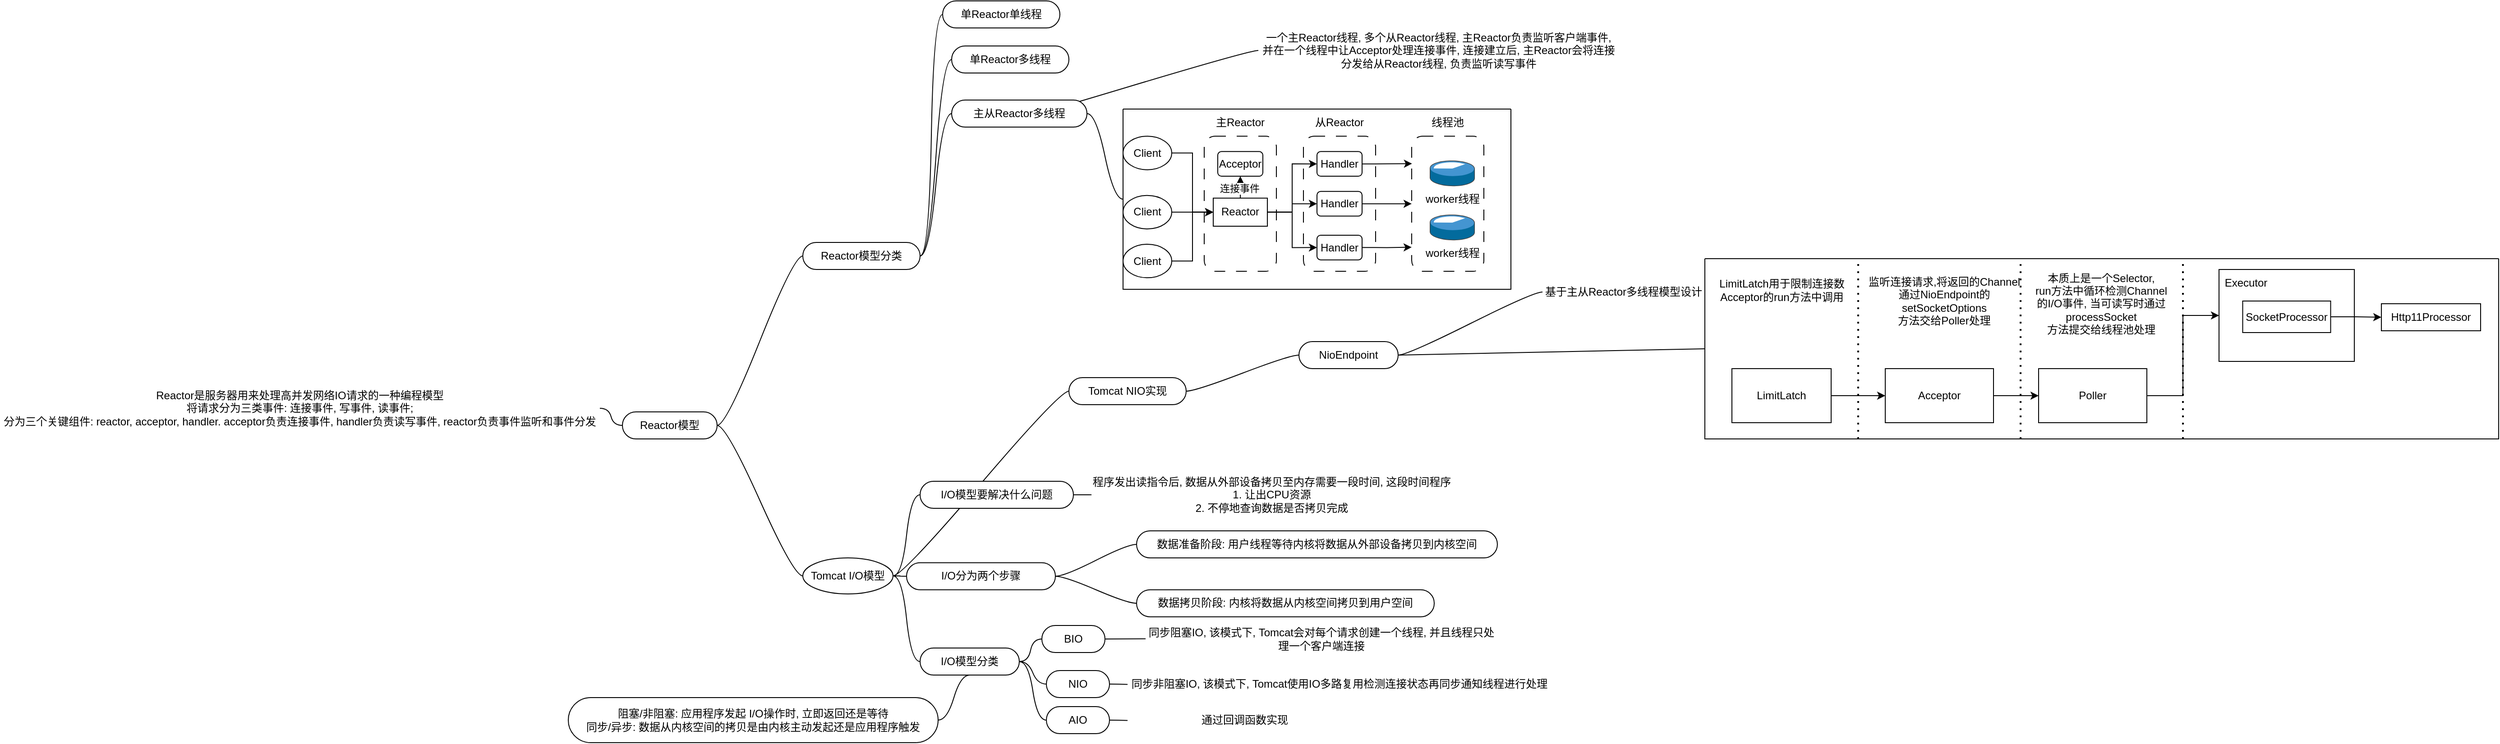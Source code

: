 <mxfile version="27.1.5">
  <diagram name="第 1 页" id="MyHQeVaPYjbIjGyFeQWu">
    <mxGraphModel dx="2393" dy="2229" grid="1" gridSize="10" guides="1" tooltips="1" connect="1" arrows="1" fold="1" page="1" pageScale="1" pageWidth="827" pageHeight="1169" math="0" shadow="0">
      <root>
        <mxCell id="0" />
        <mxCell id="1" parent="0" />
        <mxCell id="xuSHP-qnXj1r-xE_IeCr-2" style="edgeStyle=entityRelationEdgeStyle;rounded=0;orthogonalLoop=1;jettySize=auto;html=1;startArrow=none;endArrow=none;segment=10;curved=1;sourcePerimeterSpacing=0;targetPerimeterSpacing=0;exitX=1;exitY=0.5;exitDx=0;exitDy=0;" parent="1" source="xuSHP-qnXj1r-xE_IeCr-1" target="xuSHP-qnXj1r-xE_IeCr-3" edge="1">
          <mxGeometry relative="1" as="geometry">
            <mxPoint x="310" y="230" as="targetPoint" />
          </mxGeometry>
        </mxCell>
        <mxCell id="xuSHP-qnXj1r-xE_IeCr-11" style="edgeStyle=entityRelationEdgeStyle;rounded=0;orthogonalLoop=1;jettySize=auto;html=1;startArrow=none;endArrow=none;segment=10;curved=1;sourcePerimeterSpacing=0;targetPerimeterSpacing=0;exitX=1;exitY=0.5;exitDx=0;exitDy=0;" parent="1" source="xuSHP-qnXj1r-xE_IeCr-1" target="xuSHP-qnXj1r-xE_IeCr-12" edge="1">
          <mxGeometry relative="1" as="geometry">
            <mxPoint x="300" y="320.364" as="targetPoint" />
          </mxGeometry>
        </mxCell>
        <mxCell id="xuSHP-qnXj1r-xE_IeCr-19" style="edgeStyle=entityRelationEdgeStyle;rounded=0;orthogonalLoop=1;jettySize=auto;html=1;startArrow=none;endArrow=none;segment=10;curved=1;sourcePerimeterSpacing=0;targetPerimeterSpacing=0;exitX=1;exitY=0.5;exitDx=0;exitDy=0;" parent="1" source="xuSHP-qnXj1r-xE_IeCr-1" target="xuSHP-qnXj1r-xE_IeCr-20" edge="1">
          <mxGeometry relative="1" as="geometry">
            <mxPoint x="250" y="420" as="targetPoint" />
          </mxGeometry>
        </mxCell>
        <mxCell id="qg7ukpWoLZlsh_P2mvCo-1" style="edgeStyle=entityRelationEdgeStyle;rounded=0;orthogonalLoop=1;jettySize=auto;html=1;startArrow=none;endArrow=none;segment=10;curved=1;sourcePerimeterSpacing=0;targetPerimeterSpacing=0;exitX=0;exitY=0.5;exitDx=0;exitDy=0;" edge="1" parent="1" source="xuSHP-qnXj1r-xE_IeCr-1" target="qg7ukpWoLZlsh_P2mvCo-2">
          <mxGeometry relative="1" as="geometry">
            <mxPoint x="-80" y="320" as="targetPoint" />
          </mxGeometry>
        </mxCell>
        <mxCell id="qg7ukpWoLZlsh_P2mvCo-128" style="edgeStyle=entityRelationEdgeStyle;rounded=0;orthogonalLoop=1;jettySize=auto;html=1;startArrow=none;endArrow=none;segment=10;curved=1;sourcePerimeterSpacing=0;targetPerimeterSpacing=0;exitX=1;exitY=0.5;exitDx=0;exitDy=0;" edge="1" parent="1" source="xuSHP-qnXj1r-xE_IeCr-1" target="qg7ukpWoLZlsh_P2mvCo-129">
          <mxGeometry relative="1" as="geometry">
            <mxPoint x="240.0" y="40" as="targetPoint" />
          </mxGeometry>
        </mxCell>
        <mxCell id="xuSHP-qnXj1r-xE_IeCr-1" value="Tomcat I/O模型" style="ellipse;whiteSpace=wrap;html=1;align=center;newEdgeStyle={&quot;edgeStyle&quot;:&quot;entityRelationEdgeStyle&quot;,&quot;startArrow&quot;:&quot;none&quot;,&quot;endArrow&quot;:&quot;none&quot;,&quot;segment&quot;:10,&quot;curved&quot;:1,&quot;sourcePerimeterSpacing&quot;:0,&quot;targetPerimeterSpacing&quot;:0};treeFolding=1;treeMoving=1;" parent="1" vertex="1">
          <mxGeometry x="120" y="300" width="100" height="40" as="geometry" />
        </mxCell>
        <mxCell id="xuSHP-qnXj1r-xE_IeCr-4" style="edgeStyle=entityRelationEdgeStyle;rounded=0;orthogonalLoop=1;jettySize=auto;html=1;startArrow=none;endArrow=none;segment=10;curved=1;sourcePerimeterSpacing=0;targetPerimeterSpacing=0;exitX=1;exitY=0.5;exitDx=0;exitDy=0;" parent="1" source="xuSHP-qnXj1r-xE_IeCr-3" target="xuSHP-qnXj1r-xE_IeCr-8" edge="1">
          <mxGeometry relative="1" as="geometry">
            <mxPoint x="460" y="230.004" as="targetPoint" />
          </mxGeometry>
        </mxCell>
        <mxCell id="xuSHP-qnXj1r-xE_IeCr-3" value="I/O模型要解决什么问题" style="whiteSpace=wrap;html=1;rounded=1;arcSize=50;align=center;verticalAlign=middle;strokeWidth=1;autosize=1;spacing=4;treeFolding=1;treeMoving=1;newEdgeStyle={&quot;edgeStyle&quot;:&quot;entityRelationEdgeStyle&quot;,&quot;startArrow&quot;:&quot;none&quot;,&quot;endArrow&quot;:&quot;none&quot;,&quot;segment&quot;:10,&quot;curved&quot;:1,&quot;sourcePerimeterSpacing&quot;:0,&quot;targetPerimeterSpacing&quot;:0};" parent="1" vertex="1">
          <mxGeometry x="250" y="215" width="170" height="30" as="geometry" />
        </mxCell>
        <mxCell id="xuSHP-qnXj1r-xE_IeCr-8" value="程序发出读指令后, 数据从外部设备拷贝至内存需要一段时间, 这段时间程序&lt;div&gt;1. 让出CPU资源&lt;/div&gt;&lt;div&gt;2. 不停地查询数据是否拷贝完成&lt;/div&gt;" style="text;html=1;align=center;verticalAlign=middle;whiteSpace=wrap;rounded=0;" parent="1" vertex="1">
          <mxGeometry x="440" y="212.5" width="400" height="35" as="geometry" />
        </mxCell>
        <mxCell id="xuSHP-qnXj1r-xE_IeCr-13" style="edgeStyle=entityRelationEdgeStyle;rounded=0;orthogonalLoop=1;jettySize=auto;html=1;startArrow=none;endArrow=none;segment=10;curved=1;sourcePerimeterSpacing=0;targetPerimeterSpacing=0;exitX=1;exitY=0.5;exitDx=0;exitDy=0;" parent="1" source="xuSHP-qnXj1r-xE_IeCr-12" target="xuSHP-qnXj1r-xE_IeCr-14" edge="1">
          <mxGeometry relative="1" as="geometry">
            <mxPoint x="470" y="290" as="targetPoint" />
          </mxGeometry>
        </mxCell>
        <mxCell id="xuSHP-qnXj1r-xE_IeCr-15" style="edgeStyle=entityRelationEdgeStyle;rounded=0;orthogonalLoop=1;jettySize=auto;html=1;startArrow=none;endArrow=none;segment=10;curved=1;sourcePerimeterSpacing=0;targetPerimeterSpacing=0;exitX=1;exitY=0.5;exitDx=0;exitDy=0;" parent="1" source="xuSHP-qnXj1r-xE_IeCr-12" target="xuSHP-qnXj1r-xE_IeCr-16" edge="1">
          <mxGeometry relative="1" as="geometry">
            <mxPoint x="490" y="350" as="targetPoint" />
          </mxGeometry>
        </mxCell>
        <mxCell id="xuSHP-qnXj1r-xE_IeCr-12" value="I/O分为两个步骤" style="whiteSpace=wrap;html=1;rounded=1;arcSize=50;align=center;verticalAlign=middle;strokeWidth=1;autosize=1;spacing=4;treeFolding=1;treeMoving=1;newEdgeStyle={&quot;edgeStyle&quot;:&quot;entityRelationEdgeStyle&quot;,&quot;startArrow&quot;:&quot;none&quot;,&quot;endArrow&quot;:&quot;none&quot;,&quot;segment&quot;:10,&quot;curved&quot;:1,&quot;sourcePerimeterSpacing&quot;:0,&quot;targetPerimeterSpacing&quot;:0};" parent="1" vertex="1">
          <mxGeometry x="235" y="305.36" width="165" height="30" as="geometry" />
        </mxCell>
        <mxCell id="xuSHP-qnXj1r-xE_IeCr-14" value="数据准备阶段: 用户线程等待内核将数据从外部设备拷贝到内核空间" style="whiteSpace=wrap;html=1;rounded=1;arcSize=50;align=center;verticalAlign=middle;strokeWidth=1;autosize=1;spacing=4;treeFolding=1;treeMoving=1;newEdgeStyle={&quot;edgeStyle&quot;:&quot;entityRelationEdgeStyle&quot;,&quot;startArrow&quot;:&quot;none&quot;,&quot;endArrow&quot;:&quot;none&quot;,&quot;segment&quot;:10,&quot;curved&quot;:1,&quot;sourcePerimeterSpacing&quot;:0,&quot;targetPerimeterSpacing&quot;:0};" parent="1" vertex="1">
          <mxGeometry x="490" y="270" width="400" height="30" as="geometry" />
        </mxCell>
        <mxCell id="xuSHP-qnXj1r-xE_IeCr-16" value="数据拷贝阶段: 内核将数据从内核空间拷贝到用户空间" style="whiteSpace=wrap;html=1;rounded=1;arcSize=50;align=center;verticalAlign=middle;strokeWidth=1;autosize=1;spacing=4;treeFolding=1;treeMoving=1;newEdgeStyle={&quot;edgeStyle&quot;:&quot;entityRelationEdgeStyle&quot;,&quot;startArrow&quot;:&quot;none&quot;,&quot;endArrow&quot;:&quot;none&quot;,&quot;segment&quot;:10,&quot;curved&quot;:1,&quot;sourcePerimeterSpacing&quot;:0,&quot;targetPerimeterSpacing&quot;:0};" parent="1" vertex="1">
          <mxGeometry x="490" y="335.36" width="330" height="30" as="geometry" />
        </mxCell>
        <mxCell id="xuSHP-qnXj1r-xE_IeCr-21" style="edgeStyle=entityRelationEdgeStyle;rounded=0;orthogonalLoop=1;jettySize=auto;html=1;startArrow=none;endArrow=none;segment=10;curved=1;sourcePerimeterSpacing=0;targetPerimeterSpacing=0;exitX=1;exitY=0.5;exitDx=0;exitDy=0;" parent="1" source="xuSHP-qnXj1r-xE_IeCr-20" target="xuSHP-qnXj1r-xE_IeCr-22" edge="1">
          <mxGeometry relative="1" as="geometry">
            <mxPoint x="420" y="390" as="targetPoint" />
          </mxGeometry>
        </mxCell>
        <mxCell id="xuSHP-qnXj1r-xE_IeCr-23" style="edgeStyle=entityRelationEdgeStyle;rounded=0;orthogonalLoop=1;jettySize=auto;html=1;startArrow=none;endArrow=none;segment=10;curved=1;sourcePerimeterSpacing=0;targetPerimeterSpacing=0;exitX=1;exitY=0.5;exitDx=0;exitDy=0;" parent="1" source="xuSHP-qnXj1r-xE_IeCr-20" target="xuSHP-qnXj1r-xE_IeCr-24" edge="1">
          <mxGeometry relative="1" as="geometry">
            <mxPoint x="390" y="440" as="targetPoint" />
          </mxGeometry>
        </mxCell>
        <mxCell id="xuSHP-qnXj1r-xE_IeCr-25" style="edgeStyle=entityRelationEdgeStyle;rounded=0;orthogonalLoop=1;jettySize=auto;html=1;startArrow=none;endArrow=none;segment=10;curved=1;sourcePerimeterSpacing=0;targetPerimeterSpacing=0;exitX=1;exitY=0.5;exitDx=0;exitDy=0;" parent="1" source="xuSHP-qnXj1r-xE_IeCr-20" target="xuSHP-qnXj1r-xE_IeCr-26" edge="1">
          <mxGeometry relative="1" as="geometry">
            <mxPoint x="400" y="480" as="targetPoint" />
          </mxGeometry>
        </mxCell>
        <mxCell id="xuSHP-qnXj1r-xE_IeCr-29" style="edgeStyle=entityRelationEdgeStyle;rounded=0;orthogonalLoop=1;jettySize=auto;html=1;startArrow=none;endArrow=none;segment=10;curved=1;sourcePerimeterSpacing=0;targetPerimeterSpacing=0;exitX=0.5;exitY=1;exitDx=0;exitDy=0;" parent="1" source="xuSHP-qnXj1r-xE_IeCr-20" target="xuSHP-qnXj1r-xE_IeCr-30" edge="1">
          <mxGeometry relative="1" as="geometry">
            <mxPoint x="340" y="490" as="targetPoint" />
          </mxGeometry>
        </mxCell>
        <mxCell id="xuSHP-qnXj1r-xE_IeCr-20" value="I/O模型分类" style="whiteSpace=wrap;html=1;rounded=1;arcSize=50;align=center;verticalAlign=middle;strokeWidth=1;autosize=1;spacing=4;treeFolding=1;treeMoving=1;newEdgeStyle={&quot;edgeStyle&quot;:&quot;entityRelationEdgeStyle&quot;,&quot;startArrow&quot;:&quot;none&quot;,&quot;endArrow&quot;:&quot;none&quot;,&quot;segment&quot;:10,&quot;curved&quot;:1,&quot;sourcePerimeterSpacing&quot;:0,&quot;targetPerimeterSpacing&quot;:0};" parent="1" vertex="1">
          <mxGeometry x="250" y="400" width="110" height="30" as="geometry" />
        </mxCell>
        <mxCell id="xuSHP-qnXj1r-xE_IeCr-27" style="edgeStyle=entityRelationEdgeStyle;rounded=0;orthogonalLoop=1;jettySize=auto;html=1;startArrow=none;endArrow=none;segment=10;curved=1;sourcePerimeterSpacing=0;targetPerimeterSpacing=0;exitX=1;exitY=0.5;exitDx=0;exitDy=0;" parent="1" source="xuSHP-qnXj1r-xE_IeCr-22" target="xuSHP-qnXj1r-xE_IeCr-28" edge="1">
          <mxGeometry relative="1" as="geometry">
            <mxPoint x="530" y="389.778" as="targetPoint" />
          </mxGeometry>
        </mxCell>
        <mxCell id="xuSHP-qnXj1r-xE_IeCr-22" value="BIO" style="whiteSpace=wrap;html=1;rounded=1;arcSize=50;align=center;verticalAlign=middle;strokeWidth=1;autosize=1;spacing=4;treeFolding=1;treeMoving=1;newEdgeStyle={&quot;edgeStyle&quot;:&quot;entityRelationEdgeStyle&quot;,&quot;startArrow&quot;:&quot;none&quot;,&quot;endArrow&quot;:&quot;none&quot;,&quot;segment&quot;:10,&quot;curved&quot;:1,&quot;sourcePerimeterSpacing&quot;:0,&quot;targetPerimeterSpacing&quot;:0};" parent="1" vertex="1">
          <mxGeometry x="385" y="375" width="70" height="30" as="geometry" />
        </mxCell>
        <mxCell id="xuSHP-qnXj1r-xE_IeCr-31" style="edgeStyle=entityRelationEdgeStyle;rounded=0;orthogonalLoop=1;jettySize=auto;html=1;startArrow=none;endArrow=none;segment=10;curved=1;sourcePerimeterSpacing=0;targetPerimeterSpacing=0;exitX=1;exitY=0.5;exitDx=0;exitDy=0;" parent="1" source="xuSHP-qnXj1r-xE_IeCr-24" target="xuSHP-qnXj1r-xE_IeCr-32" edge="1">
          <mxGeometry relative="1" as="geometry">
            <mxPoint x="510" y="440.364" as="targetPoint" />
          </mxGeometry>
        </mxCell>
        <mxCell id="xuSHP-qnXj1r-xE_IeCr-24" value="NIO" style="whiteSpace=wrap;html=1;rounded=1;arcSize=50;align=center;verticalAlign=middle;strokeWidth=1;autosize=1;spacing=4;treeFolding=1;treeMoving=1;newEdgeStyle={&quot;edgeStyle&quot;:&quot;entityRelationEdgeStyle&quot;,&quot;startArrow&quot;:&quot;none&quot;,&quot;endArrow&quot;:&quot;none&quot;,&quot;segment&quot;:10,&quot;curved&quot;:1,&quot;sourcePerimeterSpacing&quot;:0,&quot;targetPerimeterSpacing&quot;:0};" parent="1" vertex="1">
          <mxGeometry x="390" y="425" width="70" height="30" as="geometry" />
        </mxCell>
        <mxCell id="xuSHP-qnXj1r-xE_IeCr-33" style="edgeStyle=entityRelationEdgeStyle;rounded=0;orthogonalLoop=1;jettySize=auto;html=1;startArrow=none;endArrow=none;segment=10;curved=1;sourcePerimeterSpacing=0;targetPerimeterSpacing=0;exitX=1;exitY=0.5;exitDx=0;exitDy=0;" parent="1" source="xuSHP-qnXj1r-xE_IeCr-26" target="xuSHP-qnXj1r-xE_IeCr-34" edge="1">
          <mxGeometry relative="1" as="geometry">
            <mxPoint x="510" y="480.364" as="targetPoint" />
          </mxGeometry>
        </mxCell>
        <mxCell id="xuSHP-qnXj1r-xE_IeCr-26" value="AIO" style="whiteSpace=wrap;html=1;rounded=1;arcSize=50;align=center;verticalAlign=middle;strokeWidth=1;autosize=1;spacing=4;treeFolding=1;treeMoving=1;newEdgeStyle={&quot;edgeStyle&quot;:&quot;entityRelationEdgeStyle&quot;,&quot;startArrow&quot;:&quot;none&quot;,&quot;endArrow&quot;:&quot;none&quot;,&quot;segment&quot;:10,&quot;curved&quot;:1,&quot;sourcePerimeterSpacing&quot;:0,&quot;targetPerimeterSpacing&quot;:0};" parent="1" vertex="1">
          <mxGeometry x="390" y="465" width="70" height="30" as="geometry" />
        </mxCell>
        <mxCell id="xuSHP-qnXj1r-xE_IeCr-28" value="同步阻塞IO, 该模式下, Tomcat会对每个请求创建一个线程, 并且线程只处理一个客户端连接" style="text;html=1;align=center;verticalAlign=middle;whiteSpace=wrap;rounded=0;" parent="1" vertex="1">
          <mxGeometry x="500" y="374.78" width="390" height="30" as="geometry" />
        </mxCell>
        <mxCell id="xuSHP-qnXj1r-xE_IeCr-30" value="阻塞/非阻塞: 应用程序发起 I/O操作时, 立即返回还是等待&lt;div&gt;同步/异步: 数据从内核空间的拷贝是由内核主动发起还是应用程序触发&lt;/div&gt;" style="whiteSpace=wrap;html=1;rounded=1;arcSize=50;align=center;verticalAlign=middle;strokeWidth=1;autosize=1;spacing=4;treeFolding=1;treeMoving=1;newEdgeStyle={&quot;edgeStyle&quot;:&quot;entityRelationEdgeStyle&quot;,&quot;startArrow&quot;:&quot;none&quot;,&quot;endArrow&quot;:&quot;none&quot;,&quot;segment&quot;:10,&quot;curved&quot;:1,&quot;sourcePerimeterSpacing&quot;:0,&quot;targetPerimeterSpacing&quot;:0};" parent="1" vertex="1">
          <mxGeometry x="-140" y="455" width="410" height="50" as="geometry" />
        </mxCell>
        <mxCell id="xuSHP-qnXj1r-xE_IeCr-32" value="同步非阻塞IO, 该模式下, Tomcat使用IO多路复用检测连接状态再同步通知线程进行处理" style="text;html=1;align=center;verticalAlign=middle;whiteSpace=wrap;rounded=0;" parent="1" vertex="1">
          <mxGeometry x="480" y="425.36" width="470" height="30" as="geometry" />
        </mxCell>
        <mxCell id="xuSHP-qnXj1r-xE_IeCr-34" value="通过回调函数实现" style="text;html=1;align=center;verticalAlign=middle;whiteSpace=wrap;rounded=0;" parent="1" vertex="1">
          <mxGeometry x="480" y="465.36" width="260" height="30" as="geometry" />
        </mxCell>
        <mxCell id="qg7ukpWoLZlsh_P2mvCo-5" style="edgeStyle=entityRelationEdgeStyle;rounded=0;orthogonalLoop=1;jettySize=auto;html=1;startArrow=none;endArrow=none;segment=10;curved=1;sourcePerimeterSpacing=0;targetPerimeterSpacing=0;exitX=0;exitY=0.5;exitDx=0;exitDy=0;" edge="1" parent="1" source="qg7ukpWoLZlsh_P2mvCo-2" target="qg7ukpWoLZlsh_P2mvCo-7">
          <mxGeometry relative="1" as="geometry">
            <mxPoint x="-135" y="153" as="targetPoint" />
          </mxGeometry>
        </mxCell>
        <mxCell id="qg7ukpWoLZlsh_P2mvCo-11" style="edgeStyle=entityRelationEdgeStyle;rounded=0;orthogonalLoop=1;jettySize=auto;html=1;startArrow=none;endArrow=none;segment=10;curved=1;sourcePerimeterSpacing=0;targetPerimeterSpacing=0;exitX=1;exitY=0.5;exitDx=0;exitDy=0;" edge="1" parent="1" source="qg7ukpWoLZlsh_P2mvCo-2" target="qg7ukpWoLZlsh_P2mvCo-12">
          <mxGeometry relative="1" as="geometry">
            <mxPoint x="80" y="90" as="targetPoint" />
          </mxGeometry>
        </mxCell>
        <mxCell id="qg7ukpWoLZlsh_P2mvCo-2" value="Reactor模型" style="whiteSpace=wrap;html=1;rounded=1;arcSize=50;align=center;verticalAlign=middle;strokeWidth=1;autosize=1;spacing=4;treeFolding=1;treeMoving=1;newEdgeStyle={&quot;edgeStyle&quot;:&quot;entityRelationEdgeStyle&quot;,&quot;startArrow&quot;:&quot;none&quot;,&quot;endArrow&quot;:&quot;none&quot;,&quot;segment&quot;:10,&quot;curved&quot;:1,&quot;sourcePerimeterSpacing&quot;:0,&quot;targetPerimeterSpacing&quot;:0};" vertex="1" parent="1">
          <mxGeometry x="-80" y="138" width="105" height="30" as="geometry" />
        </mxCell>
        <mxCell id="qg7ukpWoLZlsh_P2mvCo-7" value="Reactor是服务器用来处理高并发网络IO请求的一种编程模型&lt;div&gt;将请求分为三类事件: 连接事件, 写事件, 读事件;&lt;/div&gt;&lt;div&gt;分为三个关键组件: reactor, acceptor, handler. acceptor负责连接事件, handler负责读写事件, reactor负责事件监听和事件分发&lt;/div&gt;" style="text;html=1;align=center;verticalAlign=middle;whiteSpace=wrap;rounded=0;" vertex="1" parent="1">
          <mxGeometry x="-770" y="100" width="665" height="68" as="geometry" />
        </mxCell>
        <mxCell id="qg7ukpWoLZlsh_P2mvCo-13" style="edgeStyle=entityRelationEdgeStyle;rounded=0;orthogonalLoop=1;jettySize=auto;html=1;startArrow=none;endArrow=none;segment=10;curved=1;sourcePerimeterSpacing=0;targetPerimeterSpacing=0;exitX=1;exitY=0.5;exitDx=0;exitDy=0;" edge="1" parent="1" source="qg7ukpWoLZlsh_P2mvCo-12" target="qg7ukpWoLZlsh_P2mvCo-14">
          <mxGeometry relative="1" as="geometry">
            <mxPoint x="295" y="-98" as="targetPoint" />
          </mxGeometry>
        </mxCell>
        <mxCell id="qg7ukpWoLZlsh_P2mvCo-34" style="edgeStyle=entityRelationEdgeStyle;rounded=0;orthogonalLoop=1;jettySize=auto;html=1;startArrow=none;endArrow=none;segment=10;curved=1;sourcePerimeterSpacing=0;targetPerimeterSpacing=0;exitX=1;exitY=0.5;exitDx=0;exitDy=0;" edge="1" parent="1" source="qg7ukpWoLZlsh_P2mvCo-12" target="qg7ukpWoLZlsh_P2mvCo-35">
          <mxGeometry relative="1" as="geometry">
            <mxPoint x="315" y="-158" as="targetPoint" />
          </mxGeometry>
        </mxCell>
        <mxCell id="qg7ukpWoLZlsh_P2mvCo-84" style="edgeStyle=entityRelationEdgeStyle;rounded=0;orthogonalLoop=1;jettySize=auto;html=1;startArrow=none;endArrow=none;segment=10;curved=1;sourcePerimeterSpacing=0;targetPerimeterSpacing=0;exitX=1;exitY=0.5;exitDx=0;exitDy=0;" edge="1" parent="1" source="qg7ukpWoLZlsh_P2mvCo-12" target="qg7ukpWoLZlsh_P2mvCo-85">
          <mxGeometry relative="1" as="geometry">
            <mxPoint x="295" y="-108" as="targetPoint" />
          </mxGeometry>
        </mxCell>
        <mxCell id="qg7ukpWoLZlsh_P2mvCo-12" value="Reactor模型分类" style="whiteSpace=wrap;html=1;rounded=1;arcSize=50;align=center;verticalAlign=middle;strokeWidth=1;autosize=1;spacing=4;treeFolding=1;treeMoving=1;newEdgeStyle={&quot;edgeStyle&quot;:&quot;entityRelationEdgeStyle&quot;,&quot;startArrow&quot;:&quot;none&quot;,&quot;endArrow&quot;:&quot;none&quot;,&quot;segment&quot;:10,&quot;curved&quot;:1,&quot;sourcePerimeterSpacing&quot;:0,&quot;targetPerimeterSpacing&quot;:0};" vertex="1" parent="1">
          <mxGeometry x="120" y="-50" width="130" height="30" as="geometry" />
        </mxCell>
        <mxCell id="qg7ukpWoLZlsh_P2mvCo-15" style="edgeStyle=entityRelationEdgeStyle;rounded=0;orthogonalLoop=1;jettySize=auto;html=1;startArrow=none;endArrow=none;segment=10;curved=1;sourcePerimeterSpacing=0;targetPerimeterSpacing=0;exitX=1;exitY=0.5;exitDx=0;exitDy=0;" edge="1" parent="1" source="qg7ukpWoLZlsh_P2mvCo-14" target="qg7ukpWoLZlsh_P2mvCo-16" visible="0">
          <mxGeometry relative="1" as="geometry">
            <mxPoint x="545" y="-173" as="targetPoint" />
          </mxGeometry>
        </mxCell>
        <mxCell id="qg7ukpWoLZlsh_P2mvCo-14" value="单Reactor单线程" style="whiteSpace=wrap;html=1;rounded=1;arcSize=50;align=center;verticalAlign=middle;strokeWidth=1;autosize=1;spacing=4;treeFolding=1;treeMoving=1;newEdgeStyle={&quot;edgeStyle&quot;:&quot;entityRelationEdgeStyle&quot;,&quot;startArrow&quot;:&quot;none&quot;,&quot;endArrow&quot;:&quot;none&quot;,&quot;segment&quot;:10,&quot;curved&quot;:1,&quot;sourcePerimeterSpacing&quot;:0,&quot;targetPerimeterSpacing&quot;:0};" vertex="1" collapsed="1" parent="1">
          <mxGeometry x="275" y="-318" width="130" height="30" as="geometry" />
        </mxCell>
        <mxCell id="qg7ukpWoLZlsh_P2mvCo-16" value="" style="rounded=0;whiteSpace=wrap;html=1;container=1;" vertex="1" visible="0" parent="1">
          <mxGeometry x="454" y="-498" width="570" height="165" as="geometry">
            <mxRectangle x="389" y="-290" width="50" height="40" as="alternateBounds" />
          </mxGeometry>
        </mxCell>
        <mxCell id="qg7ukpWoLZlsh_P2mvCo-22" style="edgeStyle=orthogonalEdgeStyle;rounded=0;orthogonalLoop=1;jettySize=auto;html=1;exitX=1;exitY=0.5;exitDx=0;exitDy=0;entryX=0;entryY=0.5;entryDx=0;entryDy=0;" edge="1" parent="qg7ukpWoLZlsh_P2mvCo-16" source="qg7ukpWoLZlsh_P2mvCo-18" target="qg7ukpWoLZlsh_P2mvCo-21">
          <mxGeometry relative="1" as="geometry" />
        </mxCell>
        <mxCell id="qg7ukpWoLZlsh_P2mvCo-18" value="Client" style="ellipse;whiteSpace=wrap;html=1;" vertex="1" parent="qg7ukpWoLZlsh_P2mvCo-16">
          <mxGeometry x="38.386" y="15" width="89.568" height="35" as="geometry" />
        </mxCell>
        <mxCell id="qg7ukpWoLZlsh_P2mvCo-23" style="edgeStyle=orthogonalEdgeStyle;rounded=0;orthogonalLoop=1;jettySize=auto;html=1;exitX=1;exitY=0.5;exitDx=0;exitDy=0;entryX=0;entryY=0.5;entryDx=0;entryDy=0;" edge="1" parent="qg7ukpWoLZlsh_P2mvCo-16" source="qg7ukpWoLZlsh_P2mvCo-19" target="qg7ukpWoLZlsh_P2mvCo-21">
          <mxGeometry relative="1" as="geometry">
            <mxPoint x="199.609" y="80" as="targetPoint" />
          </mxGeometry>
        </mxCell>
        <mxCell id="qg7ukpWoLZlsh_P2mvCo-19" value="Client" style="ellipse;whiteSpace=wrap;html=1;" vertex="1" parent="qg7ukpWoLZlsh_P2mvCo-16">
          <mxGeometry x="38.386" y="70" width="89.568" height="35" as="geometry" />
        </mxCell>
        <mxCell id="qg7ukpWoLZlsh_P2mvCo-24" style="edgeStyle=orthogonalEdgeStyle;rounded=0;orthogonalLoop=1;jettySize=auto;html=1;exitX=1;exitY=0.5;exitDx=0;exitDy=0;entryX=0;entryY=0.5;entryDx=0;entryDy=0;" edge="1" parent="qg7ukpWoLZlsh_P2mvCo-16" source="qg7ukpWoLZlsh_P2mvCo-20" target="qg7ukpWoLZlsh_P2mvCo-21">
          <mxGeometry relative="1" as="geometry" />
        </mxCell>
        <mxCell id="qg7ukpWoLZlsh_P2mvCo-20" value="Client" style="ellipse;whiteSpace=wrap;html=1;" vertex="1" parent="qg7ukpWoLZlsh_P2mvCo-16">
          <mxGeometry x="38.386" y="120" width="89.568" height="35" as="geometry" />
        </mxCell>
        <mxCell id="qg7ukpWoLZlsh_P2mvCo-28" value="连接事件" style="edgeStyle=orthogonalEdgeStyle;rounded=0;orthogonalLoop=1;jettySize=auto;html=1;exitX=1;exitY=0.5;exitDx=0;exitDy=0;entryX=0;entryY=0.5;entryDx=0;entryDy=0;" edge="1" parent="qg7ukpWoLZlsh_P2mvCo-16" source="qg7ukpWoLZlsh_P2mvCo-21" target="qg7ukpWoLZlsh_P2mvCo-25">
          <mxGeometry relative="1" as="geometry" />
        </mxCell>
        <mxCell id="qg7ukpWoLZlsh_P2mvCo-29" style="edgeStyle=orthogonalEdgeStyle;rounded=0;orthogonalLoop=1;jettySize=auto;html=1;exitX=1;exitY=0.5;exitDx=0;exitDy=0;entryX=0;entryY=0.5;entryDx=0;entryDy=0;" edge="1" parent="qg7ukpWoLZlsh_P2mvCo-16" source="qg7ukpWoLZlsh_P2mvCo-21" target="qg7ukpWoLZlsh_P2mvCo-26">
          <mxGeometry relative="1" as="geometry" />
        </mxCell>
        <mxCell id="qg7ukpWoLZlsh_P2mvCo-31" value="读写事件" style="edgeLabel;html=1;align=center;verticalAlign=middle;resizable=0;points=[];" vertex="1" connectable="0" parent="qg7ukpWoLZlsh_P2mvCo-29">
          <mxGeometry x="0.037" y="1" relative="1" as="geometry">
            <mxPoint x="1" as="offset" />
          </mxGeometry>
        </mxCell>
        <mxCell id="qg7ukpWoLZlsh_P2mvCo-21" value="Reactor监听连接, 分发事件" style="rounded=1;whiteSpace=wrap;html=1;" vertex="1" parent="qg7ukpWoLZlsh_P2mvCo-16">
          <mxGeometry x="183" y="57.5" width="107" height="52.5" as="geometry" />
        </mxCell>
        <mxCell id="qg7ukpWoLZlsh_P2mvCo-32" style="edgeStyle=orthogonalEdgeStyle;rounded=0;orthogonalLoop=1;jettySize=auto;html=1;exitX=0.5;exitY=1;exitDx=0;exitDy=0;entryX=0.5;entryY=0;entryDx=0;entryDy=0;" edge="1" parent="qg7ukpWoLZlsh_P2mvCo-16" source="qg7ukpWoLZlsh_P2mvCo-25" target="qg7ukpWoLZlsh_P2mvCo-26">
          <mxGeometry relative="1" as="geometry" />
        </mxCell>
        <mxCell id="qg7ukpWoLZlsh_P2mvCo-33" value="创建Handler" style="edgeLabel;html=1;align=center;verticalAlign=middle;resizable=0;points=[];" vertex="1" connectable="0" parent="qg7ukpWoLZlsh_P2mvCo-32">
          <mxGeometry x="-0.234" y="2" relative="1" as="geometry">
            <mxPoint as="offset" />
          </mxGeometry>
        </mxCell>
        <mxCell id="qg7ukpWoLZlsh_P2mvCo-25" value="Acceptor" style="rounded=0;whiteSpace=wrap;html=1;" vertex="1" parent="qg7ukpWoLZlsh_P2mvCo-16">
          <mxGeometry x="373" y="22.5" width="87" height="35" as="geometry" />
        </mxCell>
        <mxCell id="qg7ukpWoLZlsh_P2mvCo-26" value="Handler" style="rounded=0;whiteSpace=wrap;html=1;" vertex="1" parent="qg7ukpWoLZlsh_P2mvCo-16">
          <mxGeometry x="373" y="110" width="87" height="35" as="geometry" />
        </mxCell>
        <mxCell id="qg7ukpWoLZlsh_P2mvCo-27" value="业务逻辑" style="ellipse;shape=cloud;whiteSpace=wrap;html=1;" vertex="1" parent="qg7ukpWoLZlsh_P2mvCo-16">
          <mxGeometry x="473" y="88" width="100" height="67" as="geometry" />
        </mxCell>
        <mxCell id="qg7ukpWoLZlsh_P2mvCo-30" style="edgeStyle=orthogonalEdgeStyle;rounded=0;orthogonalLoop=1;jettySize=auto;html=1;exitX=1;exitY=0.5;exitDx=0;exitDy=0;entryX=0.16;entryY=0.55;entryDx=0;entryDy=0;entryPerimeter=0;" edge="1" parent="qg7ukpWoLZlsh_P2mvCo-16" source="qg7ukpWoLZlsh_P2mvCo-26" target="qg7ukpWoLZlsh_P2mvCo-27">
          <mxGeometry relative="1" as="geometry" />
        </mxCell>
        <mxCell id="qg7ukpWoLZlsh_P2mvCo-36" style="edgeStyle=entityRelationEdgeStyle;rounded=0;orthogonalLoop=1;jettySize=auto;html=1;startArrow=none;endArrow=none;segment=10;curved=1;sourcePerimeterSpacing=0;targetPerimeterSpacing=0;exitX=1;exitY=0.5;exitDx=0;exitDy=0;entryX=0;entryY=0.5;entryDx=0;entryDy=0;" edge="1" parent="1" source="qg7ukpWoLZlsh_P2mvCo-35" target="qg7ukpWoLZlsh_P2mvCo-37" visible="0">
          <mxGeometry relative="1" as="geometry">
            <mxPoint x="495" y="-253" as="targetPoint" />
            <Array as="points">
              <mxPoint x="505" y="-253" />
            </Array>
          </mxGeometry>
        </mxCell>
        <mxCell id="qg7ukpWoLZlsh_P2mvCo-82" style="edgeStyle=entityRelationEdgeStyle;rounded=0;orthogonalLoop=1;jettySize=auto;html=1;startArrow=none;endArrow=none;segment=10;curved=1;sourcePerimeterSpacing=0;targetPerimeterSpacing=0;exitX=0.5;exitY=1;exitDx=0;exitDy=0;" edge="1" parent="1" source="qg7ukpWoLZlsh_P2mvCo-35" target="qg7ukpWoLZlsh_P2mvCo-83" visible="0">
          <mxGeometry relative="1" as="geometry">
            <mxPoint x="365" y="-193" as="targetPoint" />
          </mxGeometry>
        </mxCell>
        <mxCell id="qg7ukpWoLZlsh_P2mvCo-35" value="单Reactor多线程" style="whiteSpace=wrap;html=1;rounded=1;arcSize=50;align=center;verticalAlign=middle;strokeWidth=1;autosize=1;spacing=4;treeFolding=1;treeMoving=1;newEdgeStyle={&quot;edgeStyle&quot;:&quot;entityRelationEdgeStyle&quot;,&quot;startArrow&quot;:&quot;none&quot;,&quot;endArrow&quot;:&quot;none&quot;,&quot;segment&quot;:10,&quot;curved&quot;:1,&quot;sourcePerimeterSpacing&quot;:0,&quot;targetPerimeterSpacing&quot;:0};" vertex="1" collapsed="1" parent="1">
          <mxGeometry x="285" y="-268" width="130" height="30" as="geometry" />
        </mxCell>
        <mxCell id="qg7ukpWoLZlsh_P2mvCo-37" value="" style="rounded=0;whiteSpace=wrap;html=1;container=1;" vertex="1" visible="0" parent="1">
          <mxGeometry x="475" y="-498" width="770" height="165" as="geometry">
            <mxRectangle x="389" y="-290" width="50" height="40" as="alternateBounds" />
          </mxGeometry>
        </mxCell>
        <mxCell id="qg7ukpWoLZlsh_P2mvCo-38" style="edgeStyle=orthogonalEdgeStyle;rounded=0;orthogonalLoop=1;jettySize=auto;html=1;exitX=1;exitY=0.5;exitDx=0;exitDy=0;entryX=0;entryY=0.5;entryDx=0;entryDy=0;" edge="1" parent="qg7ukpWoLZlsh_P2mvCo-37" source="qg7ukpWoLZlsh_P2mvCo-39" target="qg7ukpWoLZlsh_P2mvCo-47">
          <mxGeometry relative="1" as="geometry" />
        </mxCell>
        <mxCell id="qg7ukpWoLZlsh_P2mvCo-39" value="Client" style="ellipse;whiteSpace=wrap;html=1;" vertex="1" parent="qg7ukpWoLZlsh_P2mvCo-37">
          <mxGeometry x="29.996" y="20" width="89.568" height="35" as="geometry" />
        </mxCell>
        <mxCell id="qg7ukpWoLZlsh_P2mvCo-40" style="edgeStyle=orthogonalEdgeStyle;rounded=0;orthogonalLoop=1;jettySize=auto;html=1;exitX=1;exitY=0.5;exitDx=0;exitDy=0;entryX=0;entryY=0.5;entryDx=0;entryDy=0;" edge="1" parent="qg7ukpWoLZlsh_P2mvCo-37" source="qg7ukpWoLZlsh_P2mvCo-41" target="qg7ukpWoLZlsh_P2mvCo-47">
          <mxGeometry relative="1" as="geometry">
            <mxPoint x="191.219" y="85" as="targetPoint" />
          </mxGeometry>
        </mxCell>
        <mxCell id="qg7ukpWoLZlsh_P2mvCo-41" value="Client" style="ellipse;whiteSpace=wrap;html=1;" vertex="1" parent="qg7ukpWoLZlsh_P2mvCo-37">
          <mxGeometry x="29.996" y="75" width="89.568" height="35" as="geometry" />
        </mxCell>
        <mxCell id="qg7ukpWoLZlsh_P2mvCo-42" style="edgeStyle=orthogonalEdgeStyle;rounded=0;orthogonalLoop=1;jettySize=auto;html=1;exitX=1;exitY=0.5;exitDx=0;exitDy=0;entryX=0;entryY=0.5;entryDx=0;entryDy=0;" edge="1" parent="qg7ukpWoLZlsh_P2mvCo-37" source="qg7ukpWoLZlsh_P2mvCo-43" target="qg7ukpWoLZlsh_P2mvCo-47">
          <mxGeometry relative="1" as="geometry" />
        </mxCell>
        <mxCell id="qg7ukpWoLZlsh_P2mvCo-43" value="Client" style="ellipse;whiteSpace=wrap;html=1;" vertex="1" parent="qg7ukpWoLZlsh_P2mvCo-37">
          <mxGeometry x="29.996" y="125" width="89.568" height="35" as="geometry" />
        </mxCell>
        <mxCell id="qg7ukpWoLZlsh_P2mvCo-44" value="连接事件" style="edgeStyle=orthogonalEdgeStyle;rounded=0;orthogonalLoop=1;jettySize=auto;html=1;exitX=1;exitY=0.5;exitDx=0;exitDy=0;entryX=0;entryY=0.5;entryDx=0;entryDy=0;" edge="1" parent="qg7ukpWoLZlsh_P2mvCo-37" source="qg7ukpWoLZlsh_P2mvCo-47" target="qg7ukpWoLZlsh_P2mvCo-50">
          <mxGeometry relative="1" as="geometry" />
        </mxCell>
        <mxCell id="qg7ukpWoLZlsh_P2mvCo-45" style="edgeStyle=orthogonalEdgeStyle;rounded=0;orthogonalLoop=1;jettySize=auto;html=1;exitX=1;exitY=0.5;exitDx=0;exitDy=0;entryX=0;entryY=0.5;entryDx=0;entryDy=0;" edge="1" parent="qg7ukpWoLZlsh_P2mvCo-37" source="qg7ukpWoLZlsh_P2mvCo-47" target="qg7ukpWoLZlsh_P2mvCo-51">
          <mxGeometry relative="1" as="geometry" />
        </mxCell>
        <mxCell id="qg7ukpWoLZlsh_P2mvCo-46" value="读写事件" style="edgeLabel;html=1;align=center;verticalAlign=middle;resizable=0;points=[];" vertex="1" connectable="0" parent="qg7ukpWoLZlsh_P2mvCo-45">
          <mxGeometry x="0.037" y="1" relative="1" as="geometry">
            <mxPoint x="1" as="offset" />
          </mxGeometry>
        </mxCell>
        <mxCell id="qg7ukpWoLZlsh_P2mvCo-47" value="Reactor监听连接, 分发事件" style="rounded=1;whiteSpace=wrap;html=1;" vertex="1" parent="qg7ukpWoLZlsh_P2mvCo-37">
          <mxGeometry x="174.61" y="62.5" width="107" height="52.5" as="geometry" />
        </mxCell>
        <mxCell id="qg7ukpWoLZlsh_P2mvCo-48" style="edgeStyle=orthogonalEdgeStyle;rounded=0;orthogonalLoop=1;jettySize=auto;html=1;exitX=0.5;exitY=1;exitDx=0;exitDy=0;entryX=0.5;entryY=0;entryDx=0;entryDy=0;" edge="1" parent="qg7ukpWoLZlsh_P2mvCo-37" source="qg7ukpWoLZlsh_P2mvCo-50" target="qg7ukpWoLZlsh_P2mvCo-51">
          <mxGeometry relative="1" as="geometry" />
        </mxCell>
        <mxCell id="qg7ukpWoLZlsh_P2mvCo-49" value="创建Handler" style="edgeLabel;html=1;align=center;verticalAlign=middle;resizable=0;points=[];" vertex="1" connectable="0" parent="qg7ukpWoLZlsh_P2mvCo-48">
          <mxGeometry x="-0.234" y="2" relative="1" as="geometry">
            <mxPoint as="offset" />
          </mxGeometry>
        </mxCell>
        <mxCell id="qg7ukpWoLZlsh_P2mvCo-50" value="Acceptor" style="rounded=0;whiteSpace=wrap;html=1;" vertex="1" parent="qg7ukpWoLZlsh_P2mvCo-37">
          <mxGeometry x="364.61" y="27.5" width="87" height="35" as="geometry" />
        </mxCell>
        <mxCell id="qg7ukpWoLZlsh_P2mvCo-81" style="edgeStyle=orthogonalEdgeStyle;rounded=0;orthogonalLoop=1;jettySize=auto;html=1;exitX=1;exitY=0.5;exitDx=0;exitDy=0;" edge="1" parent="qg7ukpWoLZlsh_P2mvCo-37" source="qg7ukpWoLZlsh_P2mvCo-51" target="qg7ukpWoLZlsh_P2mvCo-58">
          <mxGeometry relative="1" as="geometry" />
        </mxCell>
        <mxCell id="qg7ukpWoLZlsh_P2mvCo-51" value="Handler" style="rounded=0;whiteSpace=wrap;html=1;" vertex="1" parent="qg7ukpWoLZlsh_P2mvCo-37">
          <mxGeometry x="364.61" y="115" width="87" height="35" as="geometry" />
        </mxCell>
        <mxCell id="qg7ukpWoLZlsh_P2mvCo-58" value="" style="rounded=0;whiteSpace=wrap;html=1;dashed=1;" vertex="1" parent="qg7ukpWoLZlsh_P2mvCo-37">
          <mxGeometry x="550" y="15" width="180" height="135" as="geometry" />
        </mxCell>
        <mxCell id="qg7ukpWoLZlsh_P2mvCo-57" value="worker线程处理业务逻辑" style="shadow=0;dashed=0;html=1;labelPosition=center;verticalLabelPosition=bottom;verticalAlign=top;align=center;outlineConnect=0;shape=mxgraph.veeam.3d.resource_pool;" vertex="1" parent="qg7ukpWoLZlsh_P2mvCo-37">
          <mxGeometry x="612" y="23" width="56" height="32" as="geometry" />
        </mxCell>
        <mxCell id="qg7ukpWoLZlsh_P2mvCo-59" value="worker线程处理业务逻辑" style="shadow=0;dashed=0;html=1;labelPosition=center;verticalLabelPosition=bottom;verticalAlign=top;align=center;outlineConnect=0;shape=mxgraph.veeam.3d.resource_pool;" vertex="1" parent="qg7ukpWoLZlsh_P2mvCo-37">
          <mxGeometry x="612" y="98" width="56" height="32" as="geometry" />
        </mxCell>
        <mxCell id="qg7ukpWoLZlsh_P2mvCo-60" value="线程池" style="text;html=1;align=center;verticalAlign=middle;whiteSpace=wrap;rounded=0;" vertex="1" parent="qg7ukpWoLZlsh_P2mvCo-37">
          <mxGeometry x="550" y="15" width="60" height="30" as="geometry" />
        </mxCell>
        <mxCell id="qg7ukpWoLZlsh_P2mvCo-83" value="Reactor, accepter, handler由一个线程执行, 线程池由若干worker线程组成, handler只负责读取请求和写回结构" style="text;html=1;align=center;verticalAlign=middle;whiteSpace=wrap;rounded=0;" vertex="1" visible="0" parent="1">
          <mxGeometry x="395" y="-177.5" width="330" height="95" as="geometry" />
        </mxCell>
        <mxCell id="qg7ukpWoLZlsh_P2mvCo-86" style="edgeStyle=entityRelationEdgeStyle;rounded=0;orthogonalLoop=1;jettySize=auto;html=1;startArrow=none;endArrow=none;segment=10;curved=1;sourcePerimeterSpacing=0;targetPerimeterSpacing=0;exitX=1;exitY=0.5;exitDx=0;exitDy=0;" edge="1" parent="1" source="qg7ukpWoLZlsh_P2mvCo-85" target="qg7ukpWoLZlsh_P2mvCo-87">
          <mxGeometry relative="1" as="geometry">
            <mxPoint x="585" y="-95.167" as="targetPoint" />
          </mxGeometry>
        </mxCell>
        <mxCell id="qg7ukpWoLZlsh_P2mvCo-124" style="edgeStyle=entityRelationEdgeStyle;rounded=0;orthogonalLoop=1;jettySize=auto;html=1;startArrow=none;endArrow=none;segment=10;curved=1;sourcePerimeterSpacing=0;targetPerimeterSpacing=0;exitX=0.25;exitY=1;exitDx=0;exitDy=0;" edge="1" parent="1" source="qg7ukpWoLZlsh_P2mvCo-85" target="qg7ukpWoLZlsh_P2mvCo-126">
          <mxGeometry relative="1" as="geometry">
            <mxPoint x="355" y="6" as="targetPoint" />
          </mxGeometry>
        </mxCell>
        <mxCell id="qg7ukpWoLZlsh_P2mvCo-85" value="主从Reactor多线程" style="whiteSpace=wrap;html=1;rounded=1;arcSize=50;align=center;verticalAlign=middle;strokeWidth=1;autosize=1;spacing=4;treeFolding=1;treeMoving=1;newEdgeStyle={&quot;edgeStyle&quot;:&quot;entityRelationEdgeStyle&quot;,&quot;startArrow&quot;:&quot;none&quot;,&quot;endArrow&quot;:&quot;none&quot;,&quot;segment&quot;:10,&quot;curved&quot;:1,&quot;sourcePerimeterSpacing&quot;:0,&quot;targetPerimeterSpacing&quot;:0};" vertex="1" parent="1">
          <mxGeometry x="285" y="-208" width="150" height="30" as="geometry" />
        </mxCell>
        <mxCell id="qg7ukpWoLZlsh_P2mvCo-87" value="" style="swimlane;startSize=0;" vertex="1" parent="1">
          <mxGeometry x="475" y="-198" width="430" height="200" as="geometry" />
        </mxCell>
        <mxCell id="qg7ukpWoLZlsh_P2mvCo-92" value="" style="rounded=1;whiteSpace=wrap;html=1;dashed=1;dashPattern=12 12;" vertex="1" parent="qg7ukpWoLZlsh_P2mvCo-87">
          <mxGeometry x="90" y="30.17" width="80" height="149.83" as="geometry" />
        </mxCell>
        <mxCell id="qg7ukpWoLZlsh_P2mvCo-106" style="edgeStyle=orthogonalEdgeStyle;rounded=0;orthogonalLoop=1;jettySize=auto;html=1;exitX=1;exitY=0.5;exitDx=0;exitDy=0;entryX=0;entryY=0.5;entryDx=0;entryDy=0;" edge="1" parent="qg7ukpWoLZlsh_P2mvCo-87" source="qg7ukpWoLZlsh_P2mvCo-89" target="qg7ukpWoLZlsh_P2mvCo-105">
          <mxGeometry relative="1" as="geometry" />
        </mxCell>
        <mxCell id="qg7ukpWoLZlsh_P2mvCo-89" value="Client" style="ellipse;whiteSpace=wrap;html=1;" vertex="1" parent="qg7ukpWoLZlsh_P2mvCo-87">
          <mxGeometry y="30.17" width="54" height="37.17" as="geometry" />
        </mxCell>
        <mxCell id="qg7ukpWoLZlsh_P2mvCo-109" style="edgeStyle=orthogonalEdgeStyle;rounded=0;orthogonalLoop=1;jettySize=auto;html=1;exitX=1;exitY=0.5;exitDx=0;exitDy=0;entryX=0;entryY=0.5;entryDx=0;entryDy=0;" edge="1" parent="qg7ukpWoLZlsh_P2mvCo-87" source="qg7ukpWoLZlsh_P2mvCo-90" target="qg7ukpWoLZlsh_P2mvCo-105">
          <mxGeometry relative="1" as="geometry" />
        </mxCell>
        <mxCell id="qg7ukpWoLZlsh_P2mvCo-90" value="Client" style="ellipse;whiteSpace=wrap;html=1;" vertex="1" parent="qg7ukpWoLZlsh_P2mvCo-87">
          <mxGeometry y="95.83" width="54" height="37.17" as="geometry" />
        </mxCell>
        <mxCell id="qg7ukpWoLZlsh_P2mvCo-111" style="edgeStyle=orthogonalEdgeStyle;rounded=0;orthogonalLoop=1;jettySize=auto;html=1;exitX=1;exitY=0.5;exitDx=0;exitDy=0;entryX=0;entryY=0.5;entryDx=0;entryDy=0;" edge="1" parent="qg7ukpWoLZlsh_P2mvCo-87" source="qg7ukpWoLZlsh_P2mvCo-91" target="qg7ukpWoLZlsh_P2mvCo-105">
          <mxGeometry relative="1" as="geometry" />
        </mxCell>
        <mxCell id="qg7ukpWoLZlsh_P2mvCo-91" value="Client" style="ellipse;whiteSpace=wrap;html=1;" vertex="1" parent="qg7ukpWoLZlsh_P2mvCo-87">
          <mxGeometry y="150" width="54" height="37.17" as="geometry" />
        </mxCell>
        <mxCell id="qg7ukpWoLZlsh_P2mvCo-94" value="" style="rounded=1;whiteSpace=wrap;html=1;dashed=1;dashPattern=12 12;" vertex="1" parent="qg7ukpWoLZlsh_P2mvCo-87">
          <mxGeometry x="200" y="30.17" width="80" height="149.83" as="geometry" />
        </mxCell>
        <mxCell id="qg7ukpWoLZlsh_P2mvCo-95" value="主Reactor" style="text;html=1;align=center;verticalAlign=middle;whiteSpace=wrap;rounded=0;" vertex="1" parent="qg7ukpWoLZlsh_P2mvCo-87">
          <mxGeometry x="100" y="0.17" width="60" height="30" as="geometry" />
        </mxCell>
        <mxCell id="qg7ukpWoLZlsh_P2mvCo-96" value="从Reactor" style="text;html=1;align=center;verticalAlign=middle;whiteSpace=wrap;rounded=0;" vertex="1" parent="qg7ukpWoLZlsh_P2mvCo-87">
          <mxGeometry x="210" y="0.17" width="60" height="30" as="geometry" />
        </mxCell>
        <mxCell id="qg7ukpWoLZlsh_P2mvCo-97" value="" style="rounded=1;whiteSpace=wrap;html=1;dashed=1;dashPattern=12 12;" vertex="1" parent="qg7ukpWoLZlsh_P2mvCo-87">
          <mxGeometry x="320" y="30.17" width="80" height="149.83" as="geometry" />
        </mxCell>
        <mxCell id="qg7ukpWoLZlsh_P2mvCo-98" value="线程池" style="text;html=1;align=center;verticalAlign=middle;whiteSpace=wrap;rounded=0;" vertex="1" parent="qg7ukpWoLZlsh_P2mvCo-87">
          <mxGeometry x="330" y="0.17" width="60" height="30" as="geometry" />
        </mxCell>
        <mxCell id="qg7ukpWoLZlsh_P2mvCo-100" value="worker线程" style="shadow=0;dashed=0;html=1;labelPosition=center;verticalLabelPosition=bottom;verticalAlign=top;align=center;outlineConnect=0;shape=mxgraph.veeam.3d.resource_pool;" vertex="1" parent="qg7ukpWoLZlsh_P2mvCo-87">
          <mxGeometry x="340" y="57.17" width="50" height="28.57" as="geometry" />
        </mxCell>
        <mxCell id="qg7ukpWoLZlsh_P2mvCo-103" value="worker线程" style="shadow=0;dashed=0;html=1;labelPosition=center;verticalLabelPosition=bottom;verticalAlign=top;align=center;outlineConnect=0;shape=mxgraph.veeam.3d.resource_pool;" vertex="1" parent="qg7ukpWoLZlsh_P2mvCo-87">
          <mxGeometry x="340" y="117.17" width="50" height="28.57" as="geometry" />
        </mxCell>
        <mxCell id="qg7ukpWoLZlsh_P2mvCo-104" value="Acceptor" style="rounded=1;whiteSpace=wrap;html=1;" vertex="1" parent="qg7ukpWoLZlsh_P2mvCo-87">
          <mxGeometry x="105" y="47.17" width="50" height="27.34" as="geometry" />
        </mxCell>
        <mxCell id="qg7ukpWoLZlsh_P2mvCo-112" style="edgeStyle=orthogonalEdgeStyle;rounded=0;orthogonalLoop=1;jettySize=auto;html=1;exitX=0.5;exitY=0;exitDx=0;exitDy=0;entryX=0.5;entryY=1;entryDx=0;entryDy=0;" edge="1" parent="qg7ukpWoLZlsh_P2mvCo-87" source="qg7ukpWoLZlsh_P2mvCo-105" target="qg7ukpWoLZlsh_P2mvCo-104">
          <mxGeometry relative="1" as="geometry" />
        </mxCell>
        <mxCell id="qg7ukpWoLZlsh_P2mvCo-113" value="连接事件" style="edgeLabel;html=1;align=center;verticalAlign=middle;resizable=0;points=[];" vertex="1" connectable="0" parent="qg7ukpWoLZlsh_P2mvCo-112">
          <mxGeometry x="-0.094" y="1" relative="1" as="geometry">
            <mxPoint as="offset" />
          </mxGeometry>
        </mxCell>
        <mxCell id="qg7ukpWoLZlsh_P2mvCo-118" style="edgeStyle=orthogonalEdgeStyle;rounded=0;orthogonalLoop=1;jettySize=auto;html=1;exitX=1;exitY=0.5;exitDx=0;exitDy=0;entryX=0;entryY=0.5;entryDx=0;entryDy=0;" edge="1" parent="qg7ukpWoLZlsh_P2mvCo-87" source="qg7ukpWoLZlsh_P2mvCo-105" target="qg7ukpWoLZlsh_P2mvCo-115">
          <mxGeometry relative="1" as="geometry" />
        </mxCell>
        <mxCell id="qg7ukpWoLZlsh_P2mvCo-119" style="edgeStyle=orthogonalEdgeStyle;rounded=0;orthogonalLoop=1;jettySize=auto;html=1;exitX=1;exitY=0.5;exitDx=0;exitDy=0;entryX=0;entryY=0.5;entryDx=0;entryDy=0;" edge="1" parent="qg7ukpWoLZlsh_P2mvCo-87" source="qg7ukpWoLZlsh_P2mvCo-105" target="qg7ukpWoLZlsh_P2mvCo-116">
          <mxGeometry relative="1" as="geometry" />
        </mxCell>
        <mxCell id="qg7ukpWoLZlsh_P2mvCo-120" style="edgeStyle=orthogonalEdgeStyle;rounded=0;orthogonalLoop=1;jettySize=auto;html=1;exitX=1;exitY=0.5;exitDx=0;exitDy=0;entryX=0;entryY=0.5;entryDx=0;entryDy=0;" edge="1" parent="qg7ukpWoLZlsh_P2mvCo-87" source="qg7ukpWoLZlsh_P2mvCo-105" target="qg7ukpWoLZlsh_P2mvCo-117">
          <mxGeometry relative="1" as="geometry" />
        </mxCell>
        <mxCell id="qg7ukpWoLZlsh_P2mvCo-105" value="Reactor" style="rounded=0;whiteSpace=wrap;html=1;" vertex="1" parent="qg7ukpWoLZlsh_P2mvCo-87">
          <mxGeometry x="100" y="98.83" width="60" height="31.17" as="geometry" />
        </mxCell>
        <mxCell id="qg7ukpWoLZlsh_P2mvCo-115" value="Handler" style="rounded=1;whiteSpace=wrap;html=1;" vertex="1" parent="qg7ukpWoLZlsh_P2mvCo-87">
          <mxGeometry x="215" y="47.17" width="50" height="27.34" as="geometry" />
        </mxCell>
        <mxCell id="qg7ukpWoLZlsh_P2mvCo-122" style="edgeStyle=orthogonalEdgeStyle;rounded=0;orthogonalLoop=1;jettySize=auto;html=1;exitX=1;exitY=0.5;exitDx=0;exitDy=0;entryX=0;entryY=0.5;entryDx=0;entryDy=0;" edge="1" parent="qg7ukpWoLZlsh_P2mvCo-87" source="qg7ukpWoLZlsh_P2mvCo-116" target="qg7ukpWoLZlsh_P2mvCo-97">
          <mxGeometry relative="1" as="geometry" />
        </mxCell>
        <mxCell id="qg7ukpWoLZlsh_P2mvCo-116" value="Handler" style="rounded=1;whiteSpace=wrap;html=1;" vertex="1" parent="qg7ukpWoLZlsh_P2mvCo-87">
          <mxGeometry x="215" y="91.42" width="50" height="27.34" as="geometry" />
        </mxCell>
        <mxCell id="qg7ukpWoLZlsh_P2mvCo-117" value="Handler" style="rounded=1;whiteSpace=wrap;html=1;" vertex="1" parent="qg7ukpWoLZlsh_P2mvCo-87">
          <mxGeometry x="215" y="140" width="50" height="27.34" as="geometry" />
        </mxCell>
        <mxCell id="qg7ukpWoLZlsh_P2mvCo-121" style="edgeStyle=orthogonalEdgeStyle;rounded=0;orthogonalLoop=1;jettySize=auto;html=1;exitX=1;exitY=0.5;exitDx=0;exitDy=0;entryX=0.005;entryY=0.203;entryDx=0;entryDy=0;entryPerimeter=0;" edge="1" parent="qg7ukpWoLZlsh_P2mvCo-87" source="qg7ukpWoLZlsh_P2mvCo-115" target="qg7ukpWoLZlsh_P2mvCo-97">
          <mxGeometry relative="1" as="geometry" />
        </mxCell>
        <mxCell id="qg7ukpWoLZlsh_P2mvCo-123" style="edgeStyle=orthogonalEdgeStyle;rounded=0;orthogonalLoop=1;jettySize=auto;html=1;exitX=1;exitY=0.5;exitDx=0;exitDy=0;entryX=0;entryY=0.822;entryDx=0;entryDy=0;entryPerimeter=0;" edge="1" parent="qg7ukpWoLZlsh_P2mvCo-87" source="qg7ukpWoLZlsh_P2mvCo-117" target="qg7ukpWoLZlsh_P2mvCo-97">
          <mxGeometry relative="1" as="geometry" />
        </mxCell>
        <mxCell id="qg7ukpWoLZlsh_P2mvCo-126" value="一个主Reactor线程, 多个从Reactor线程, 主Reactor负责监听客户端事件, 并在一个线程中让Acceptor处理连接事件, 连接建立后, 主Reactor会将连接分发给从Reactor线程, 负责监听读写事件" style="text;html=1;align=center;verticalAlign=middle;whiteSpace=wrap;rounded=0;" vertex="1" parent="1">
          <mxGeometry x="625" y="-278" width="400" height="30" as="geometry" />
        </mxCell>
        <mxCell id="qg7ukpWoLZlsh_P2mvCo-130" style="edgeStyle=entityRelationEdgeStyle;rounded=0;orthogonalLoop=1;jettySize=auto;html=1;startArrow=none;endArrow=none;segment=10;curved=1;sourcePerimeterSpacing=0;targetPerimeterSpacing=0;exitX=1;exitY=0.5;exitDx=0;exitDy=0;" edge="1" parent="1" source="qg7ukpWoLZlsh_P2mvCo-129" target="qg7ukpWoLZlsh_P2mvCo-137">
          <mxGeometry relative="1" as="geometry">
            <mxPoint x="600" y="40" as="targetPoint" />
            <Array as="points">
              <mxPoint x="560" y="20" />
            </Array>
          </mxGeometry>
        </mxCell>
        <mxCell id="qg7ukpWoLZlsh_P2mvCo-129" value="Tomcat NIO实现" style="whiteSpace=wrap;html=1;rounded=1;arcSize=50;align=center;verticalAlign=middle;strokeWidth=1;autosize=1;spacing=4;treeFolding=1;treeMoving=1;newEdgeStyle={&quot;edgeStyle&quot;:&quot;entityRelationEdgeStyle&quot;,&quot;startArrow&quot;:&quot;none&quot;,&quot;endArrow&quot;:&quot;none&quot;,&quot;segment&quot;:10,&quot;curved&quot;:1,&quot;sourcePerimeterSpacing&quot;:0,&quot;targetPerimeterSpacing&quot;:0};" vertex="1" parent="1">
          <mxGeometry x="415.0" y="100" width="130" height="30" as="geometry" />
        </mxCell>
        <mxCell id="qg7ukpWoLZlsh_P2mvCo-138" style="edgeStyle=entityRelationEdgeStyle;rounded=0;orthogonalLoop=1;jettySize=auto;html=1;startArrow=none;endArrow=none;segment=10;curved=1;sourcePerimeterSpacing=0;targetPerimeterSpacing=0;exitX=1;exitY=0.5;exitDx=0;exitDy=0;" edge="1" parent="1" source="qg7ukpWoLZlsh_P2mvCo-137" target="qg7ukpWoLZlsh_P2mvCo-139">
          <mxGeometry relative="1" as="geometry">
            <mxPoint x="720" y="-10" as="targetPoint" />
          </mxGeometry>
        </mxCell>
        <mxCell id="qg7ukpWoLZlsh_P2mvCo-140" style="edgeStyle=entityRelationEdgeStyle;rounded=0;orthogonalLoop=1;jettySize=auto;html=1;startArrow=none;endArrow=none;segment=10;curved=1;sourcePerimeterSpacing=0;targetPerimeterSpacing=0;exitX=1;exitY=0.5;exitDx=0;exitDy=0;" edge="1" parent="1" source="qg7ukpWoLZlsh_P2mvCo-137" target="qg7ukpWoLZlsh_P2mvCo-142">
          <mxGeometry relative="1" as="geometry">
            <mxPoint x="920" y="70" as="targetPoint" />
          </mxGeometry>
        </mxCell>
        <mxCell id="qg7ukpWoLZlsh_P2mvCo-137" value="NioEndpoint" style="whiteSpace=wrap;html=1;rounded=1;arcSize=50;align=center;verticalAlign=middle;strokeWidth=1;autosize=1;spacing=4;treeFolding=1;treeMoving=1;newEdgeStyle={&quot;edgeStyle&quot;:&quot;entityRelationEdgeStyle&quot;,&quot;startArrow&quot;:&quot;none&quot;,&quot;endArrow&quot;:&quot;none&quot;,&quot;segment&quot;:10,&quot;curved&quot;:1,&quot;sourcePerimeterSpacing&quot;:0,&quot;targetPerimeterSpacing&quot;:0};" vertex="1" parent="1">
          <mxGeometry x="670" y="60" width="110" height="30" as="geometry" />
        </mxCell>
        <mxCell id="qg7ukpWoLZlsh_P2mvCo-139" value="基于主从Reactor多线程模型设计" style="text;html=1;align=center;verticalAlign=middle;whiteSpace=wrap;rounded=0;" vertex="1" parent="1">
          <mxGeometry x="940" y="-10" width="180" height="30" as="geometry" />
        </mxCell>
        <mxCell id="qg7ukpWoLZlsh_P2mvCo-142" value="" style="swimlane;startSize=0;" vertex="1" parent="1">
          <mxGeometry x="1120" y="-32" width="880" height="200" as="geometry" />
        </mxCell>
        <mxCell id="qg7ukpWoLZlsh_P2mvCo-150" style="edgeStyle=orthogonalEdgeStyle;rounded=0;orthogonalLoop=1;jettySize=auto;html=1;exitX=1;exitY=0.5;exitDx=0;exitDy=0;entryX=0;entryY=0.5;entryDx=0;entryDy=0;" edge="1" parent="qg7ukpWoLZlsh_P2mvCo-142" source="qg7ukpWoLZlsh_P2mvCo-143" target="qg7ukpWoLZlsh_P2mvCo-145">
          <mxGeometry relative="1" as="geometry" />
        </mxCell>
        <mxCell id="qg7ukpWoLZlsh_P2mvCo-143" value="LimitLatch" style="whiteSpace=wrap;html=1;" vertex="1" parent="qg7ukpWoLZlsh_P2mvCo-142">
          <mxGeometry x="30" y="122" width="110" height="60" as="geometry" />
        </mxCell>
        <mxCell id="qg7ukpWoLZlsh_P2mvCo-154" style="edgeStyle=orthogonalEdgeStyle;rounded=0;orthogonalLoop=1;jettySize=auto;html=1;exitX=1;exitY=0.5;exitDx=0;exitDy=0;entryX=0;entryY=0.5;entryDx=0;entryDy=0;" edge="1" parent="qg7ukpWoLZlsh_P2mvCo-142" source="qg7ukpWoLZlsh_P2mvCo-145" target="qg7ukpWoLZlsh_P2mvCo-147">
          <mxGeometry relative="1" as="geometry" />
        </mxCell>
        <mxCell id="qg7ukpWoLZlsh_P2mvCo-145" value="Acceptor" style="whiteSpace=wrap;html=1;" vertex="1" parent="qg7ukpWoLZlsh_P2mvCo-142">
          <mxGeometry x="200" y="122" width="120" height="60" as="geometry" />
        </mxCell>
        <mxCell id="qg7ukpWoLZlsh_P2mvCo-155" style="edgeStyle=orthogonalEdgeStyle;rounded=0;orthogonalLoop=1;jettySize=auto;html=1;exitX=1;exitY=0.5;exitDx=0;exitDy=0;entryX=0;entryY=0.5;entryDx=0;entryDy=0;" edge="1" parent="qg7ukpWoLZlsh_P2mvCo-142" source="qg7ukpWoLZlsh_P2mvCo-147" target="qg7ukpWoLZlsh_P2mvCo-149">
          <mxGeometry relative="1" as="geometry" />
        </mxCell>
        <mxCell id="qg7ukpWoLZlsh_P2mvCo-147" value="Poller" style="whiteSpace=wrap;html=1;" vertex="1" parent="qg7ukpWoLZlsh_P2mvCo-142">
          <mxGeometry x="370" y="122" width="120" height="60" as="geometry" />
        </mxCell>
        <mxCell id="qg7ukpWoLZlsh_P2mvCo-144" value="" style="endArrow=none;dashed=1;html=1;dashPattern=1 3;strokeWidth=2;rounded=0;entryX=0.25;entryY=0;entryDx=0;entryDy=0;exitX=0.25;exitY=1;exitDx=0;exitDy=0;" edge="1" parent="qg7ukpWoLZlsh_P2mvCo-142">
          <mxGeometry width="50" height="50" relative="1" as="geometry">
            <mxPoint x="170" y="200" as="sourcePoint" />
            <mxPoint x="170" as="targetPoint" />
          </mxGeometry>
        </mxCell>
        <mxCell id="qg7ukpWoLZlsh_P2mvCo-146" value="" style="endArrow=none;dashed=1;html=1;dashPattern=1 3;strokeWidth=2;rounded=0;entryX=0.5;entryY=0;entryDx=0;entryDy=0;exitX=0.5;exitY=1;exitDx=0;exitDy=0;" edge="1" parent="qg7ukpWoLZlsh_P2mvCo-142">
          <mxGeometry width="50" height="50" relative="1" as="geometry">
            <mxPoint x="350.0" y="200" as="sourcePoint" />
            <mxPoint x="350.0" as="targetPoint" />
          </mxGeometry>
        </mxCell>
        <mxCell id="qg7ukpWoLZlsh_P2mvCo-148" value="" style="endArrow=none;dashed=1;html=1;dashPattern=1 3;strokeWidth=2;rounded=0;entryX=0.75;entryY=0;entryDx=0;entryDy=0;exitX=0.75;exitY=1;exitDx=0;exitDy=0;" edge="1" parent="qg7ukpWoLZlsh_P2mvCo-142">
          <mxGeometry width="50" height="50" relative="1" as="geometry">
            <mxPoint x="530.0" y="200" as="sourcePoint" />
            <mxPoint x="530.0" as="targetPoint" />
          </mxGeometry>
        </mxCell>
        <mxCell id="qg7ukpWoLZlsh_P2mvCo-149" value="" style="rounded=0;whiteSpace=wrap;html=1;" vertex="1" parent="qg7ukpWoLZlsh_P2mvCo-142">
          <mxGeometry x="570" y="12" width="150" height="102" as="geometry" />
        </mxCell>
        <mxCell id="qg7ukpWoLZlsh_P2mvCo-151" value="LimitLatch用于限制连接数&lt;div&gt;Acceptor的run方法中调用&lt;/div&gt;" style="text;html=1;align=center;verticalAlign=middle;resizable=0;points=[];autosize=1;strokeColor=none;fillColor=none;" vertex="1" parent="qg7ukpWoLZlsh_P2mvCo-142">
          <mxGeometry x="5" y="15" width="160" height="40" as="geometry" />
        </mxCell>
        <mxCell id="qg7ukpWoLZlsh_P2mvCo-152" value="监听连接请求,&lt;span style=&quot;background-color: transparent; color: light-dark(rgb(0, 0, 0), rgb(255, 255, 255));&quot;&gt;将返回的Channel&lt;/span&gt;&lt;div&gt;&lt;span style=&quot;background-color: transparent; color: light-dark(rgb(0, 0, 0), rgb(255, 255, 255));&quot;&gt;通过NioEndpoint的&lt;/span&gt;&lt;/div&gt;&lt;div&gt;&lt;span style=&quot;background-color: transparent; color: light-dark(rgb(0, 0, 0), rgb(255, 255, 255));&quot;&gt;setSocketOptions&lt;/span&gt;&lt;/div&gt;&lt;div&gt;&lt;span style=&quot;background-color: transparent; color: light-dark(rgb(0, 0, 0), rgb(255, 255, 255));&quot;&gt;方法&lt;/span&gt;&lt;span style=&quot;background-color: transparent; color: light-dark(rgb(0, 0, 0), rgb(255, 255, 255));&quot;&gt;交给Poller处理&lt;/span&gt;&lt;/div&gt;" style="text;html=1;align=center;verticalAlign=middle;resizable=0;points=[];autosize=1;strokeColor=none;fillColor=none;" vertex="1" parent="qg7ukpWoLZlsh_P2mvCo-142">
          <mxGeometry x="170" y="12" width="190" height="70" as="geometry" />
        </mxCell>
        <mxCell id="qg7ukpWoLZlsh_P2mvCo-153" value="本质上是一个Selector,&lt;div&gt;run&lt;span style=&quot;background-color: transparent; color: light-dark(rgb(0, 0, 0), rgb(255, 255, 255));&quot;&gt;方法中循环检测&lt;/span&gt;&lt;span style=&quot;background-color: transparent; color: light-dark(rgb(0, 0, 0), rgb(255, 255, 255));&quot;&gt;Channel&lt;/span&gt;&lt;/div&gt;&lt;div&gt;&lt;span style=&quot;background-color: transparent; color: light-dark(rgb(0, 0, 0), rgb(255, 255, 255));&quot;&gt;的I/O事件,&amp;nbsp;&lt;/span&gt;&lt;span style=&quot;background-color: transparent; color: light-dark(rgb(0, 0, 0), rgb(255, 255, 255));&quot;&gt;当可读写时通过&lt;/span&gt;&lt;/div&gt;&lt;div&gt;&lt;span style=&quot;background-color: transparent; color: light-dark(rgb(0, 0, 0), rgb(255, 255, 255));&quot;&gt;processSocket&lt;/span&gt;&lt;/div&gt;&lt;div&gt;&lt;span style=&quot;background-color: transparent; color: light-dark(rgb(0, 0, 0), rgb(255, 255, 255));&quot;&gt;方法提交给线程池处理&lt;/span&gt;&lt;/div&gt;" style="text;html=1;align=center;verticalAlign=middle;resizable=0;points=[];autosize=1;strokeColor=none;fillColor=none;" vertex="1" parent="qg7ukpWoLZlsh_P2mvCo-142">
          <mxGeometry x="354" y="5" width="170" height="90" as="geometry" />
        </mxCell>
        <mxCell id="qg7ukpWoLZlsh_P2mvCo-156" value="Executor" style="text;html=1;align=center;verticalAlign=middle;whiteSpace=wrap;rounded=0;" vertex="1" parent="qg7ukpWoLZlsh_P2mvCo-142">
          <mxGeometry x="570" y="12" width="60" height="30" as="geometry" />
        </mxCell>
        <mxCell id="qg7ukpWoLZlsh_P2mvCo-160" style="edgeStyle=orthogonalEdgeStyle;rounded=0;orthogonalLoop=1;jettySize=auto;html=1;exitX=1;exitY=0.5;exitDx=0;exitDy=0;entryX=0;entryY=0.5;entryDx=0;entryDy=0;" edge="1" parent="qg7ukpWoLZlsh_P2mvCo-142" source="qg7ukpWoLZlsh_P2mvCo-157" target="qg7ukpWoLZlsh_P2mvCo-159">
          <mxGeometry relative="1" as="geometry" />
        </mxCell>
        <mxCell id="qg7ukpWoLZlsh_P2mvCo-157" value="SocketProcessor" style="rounded=0;whiteSpace=wrap;html=1;" vertex="1" parent="qg7ukpWoLZlsh_P2mvCo-142">
          <mxGeometry x="596.25" y="47" width="97.5" height="35" as="geometry" />
        </mxCell>
        <mxCell id="qg7ukpWoLZlsh_P2mvCo-159" value="Http11Processor" style="rounded=0;whiteSpace=wrap;html=1;" vertex="1" parent="qg7ukpWoLZlsh_P2mvCo-142">
          <mxGeometry x="750" y="50" width="110" height="30" as="geometry" />
        </mxCell>
      </root>
    </mxGraphModel>
  </diagram>
</mxfile>
